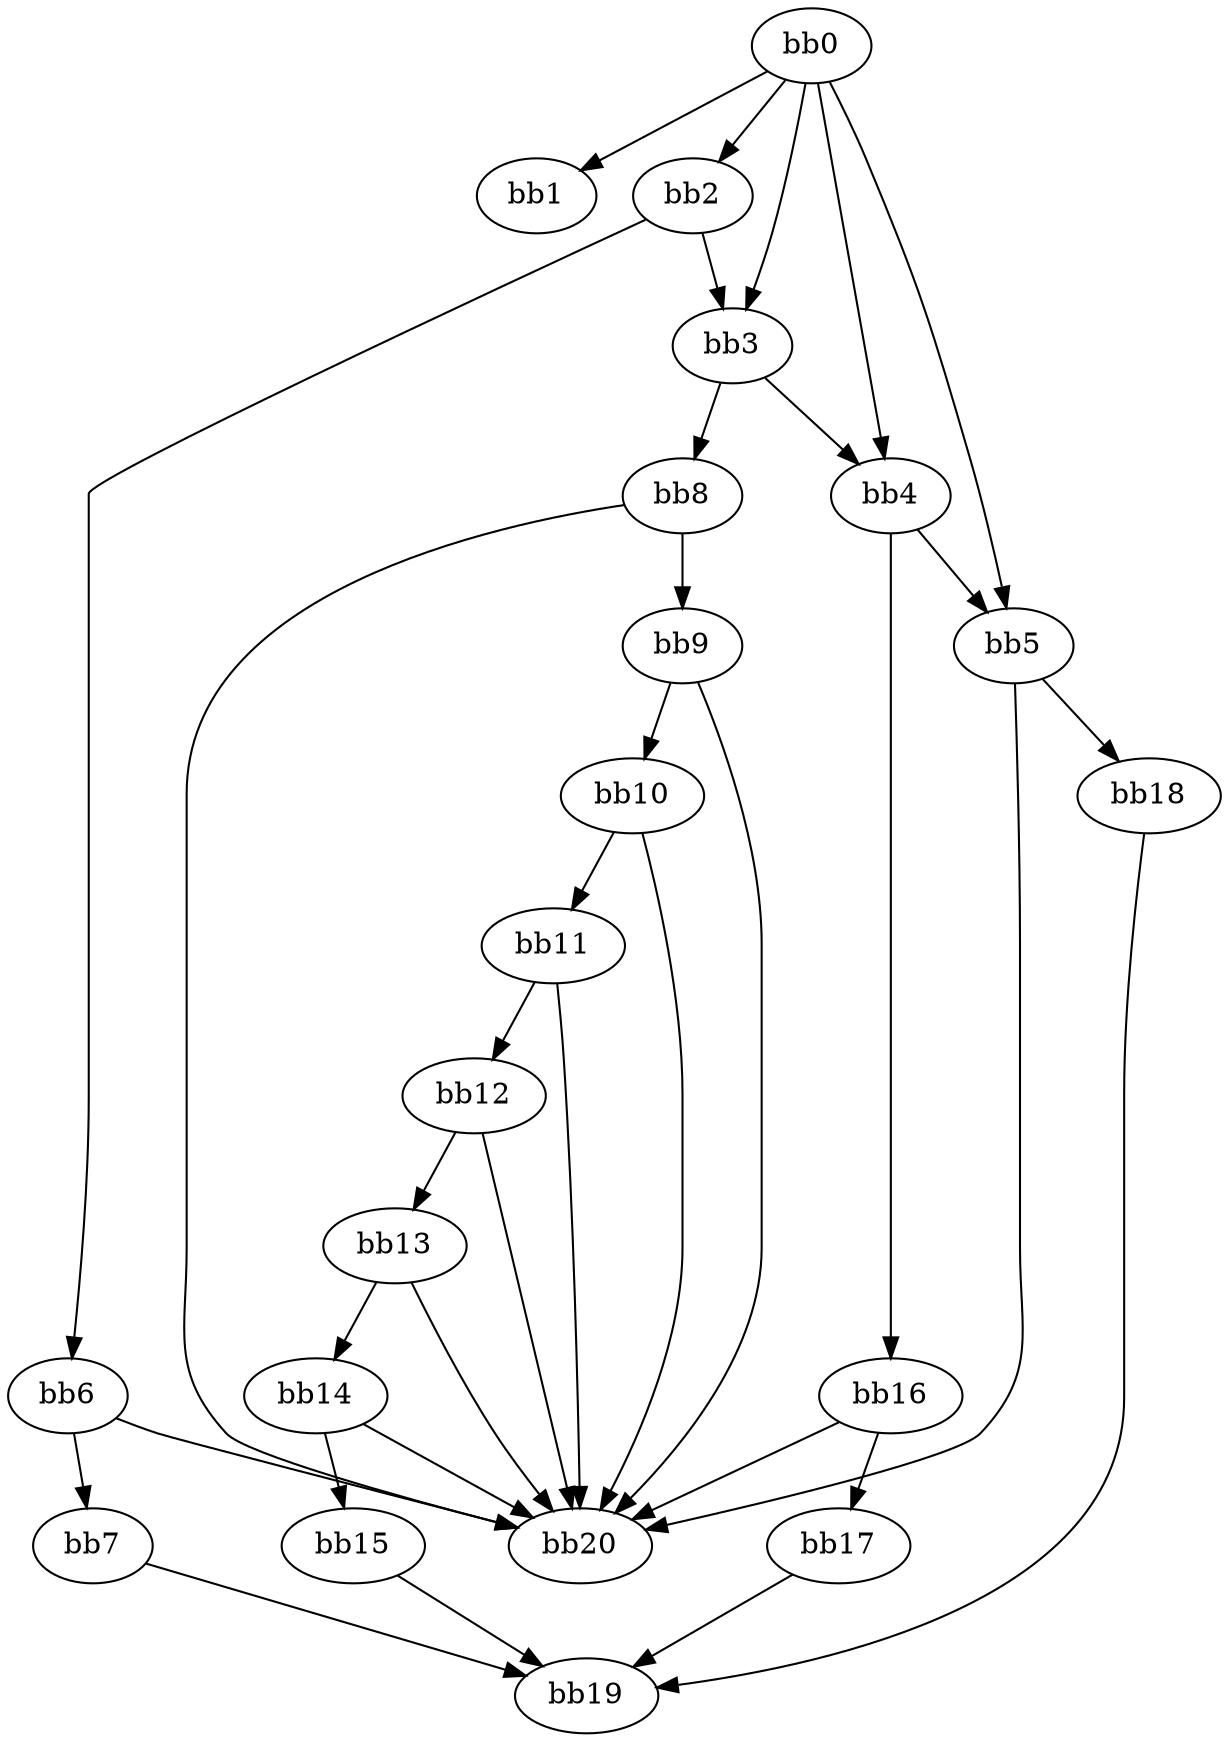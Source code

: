 digraph {
    0 [ label = "bb0\l" ]
    1 [ label = "bb1\l" ]
    2 [ label = "bb2\l" ]
    3 [ label = "bb3\l" ]
    4 [ label = "bb4\l" ]
    5 [ label = "bb5\l" ]
    6 [ label = "bb6\l" ]
    7 [ label = "bb7\l" ]
    8 [ label = "bb8\l" ]
    9 [ label = "bb9\l" ]
    10 [ label = "bb10\l" ]
    11 [ label = "bb11\l" ]
    12 [ label = "bb12\l" ]
    13 [ label = "bb13\l" ]
    14 [ label = "bb14\l" ]
    15 [ label = "bb15\l" ]
    16 [ label = "bb16\l" ]
    17 [ label = "bb17\l" ]
    18 [ label = "bb18\l" ]
    19 [ label = "bb19\l" ]
    20 [ label = "bb20\l" ]
    0 -> 1 [ ]
    0 -> 2 [ ]
    0 -> 3 [ ]
    0 -> 4 [ ]
    0 -> 5 [ ]
    2 -> 3 [ ]
    2 -> 6 [ ]
    3 -> 4 [ ]
    3 -> 8 [ ]
    4 -> 5 [ ]
    4 -> 16 [ ]
    5 -> 18 [ ]
    5 -> 20 [ ]
    6 -> 7 [ ]
    6 -> 20 [ ]
    7 -> 19 [ ]
    8 -> 9 [ ]
    8 -> 20 [ ]
    9 -> 10 [ ]
    9 -> 20 [ ]
    10 -> 11 [ ]
    10 -> 20 [ ]
    11 -> 12 [ ]
    11 -> 20 [ ]
    12 -> 13 [ ]
    12 -> 20 [ ]
    13 -> 14 [ ]
    13 -> 20 [ ]
    14 -> 15 [ ]
    14 -> 20 [ ]
    15 -> 19 [ ]
    16 -> 17 [ ]
    16 -> 20 [ ]
    17 -> 19 [ ]
    18 -> 19 [ ]
}

